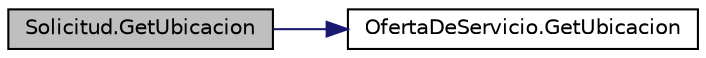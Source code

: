 digraph "Solicitud.GetUbicacion"
{
 // INTERACTIVE_SVG=YES
 // LATEX_PDF_SIZE
  edge [fontname="Helvetica",fontsize="10",labelfontname="Helvetica",labelfontsize="10"];
  node [fontname="Helvetica",fontsize="10",shape=record];
  rankdir="LR";
  Node1 [label="Solicitud.GetUbicacion",height=0.2,width=0.4,color="black", fillcolor="grey75", style="filled", fontcolor="black",tooltip="Método para obtener la ubicación de una oferta."];
  Node1 -> Node2 [color="midnightblue",fontsize="10",style="solid",fontname="Helvetica"];
  Node2 [label="OfertaDeServicio.GetUbicacion",height=0.2,width=0.4,color="black", fillcolor="white", style="filled",URL="$classOfertaDeServicio.html#ab43b446107446f761ced473a3730cd1d",tooltip="Método para obtener la ubicación de la oferta de servicio."];
}
